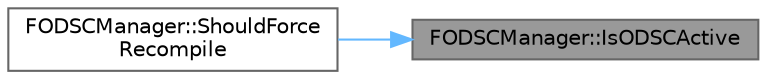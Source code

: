 digraph "FODSCManager::IsODSCActive"
{
 // INTERACTIVE_SVG=YES
 // LATEX_PDF_SIZE
  bgcolor="transparent";
  edge [fontname=Helvetica,fontsize=10,labelfontname=Helvetica,labelfontsize=10];
  node [fontname=Helvetica,fontsize=10,shape=box,height=0.2,width=0.4];
  rankdir="RL";
  Node1 [id="Node000001",label="FODSCManager::IsODSCActive",height=0.2,width=0.4,color="gray40", fillcolor="grey60", style="filled", fontcolor="black",tooltip=" "];
  Node1 -> Node2 [id="edge1_Node000001_Node000002",dir="back",color="steelblue1",style="solid",tooltip=" "];
  Node2 [id="Node000002",label="FODSCManager::ShouldForce\lRecompile",height=0.2,width=0.4,color="grey40", fillcolor="white", style="filled",URL="$d2/dd8/classFODSCManager.html#affe2cab48daadbeeecbd60415500cae3",tooltip=" "];
}
